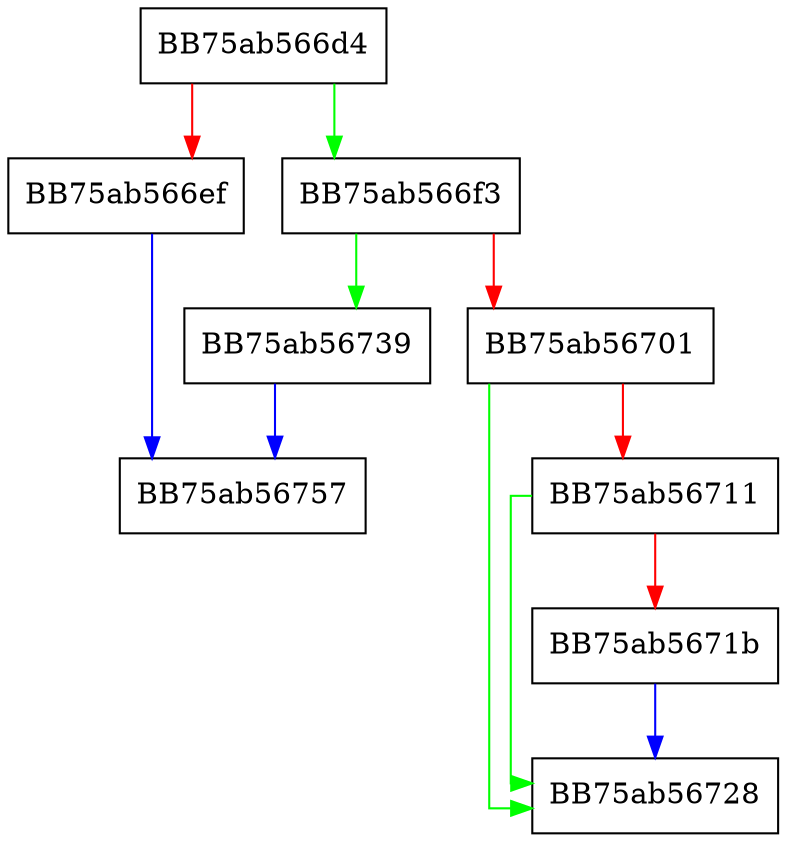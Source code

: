 digraph sqlite3LogEstFromDouble {
  node [shape="box"];
  graph [splines=ortho];
  BB75ab566d4 -> BB75ab566f3 [color="green"];
  BB75ab566d4 -> BB75ab566ef [color="red"];
  BB75ab566ef -> BB75ab56757 [color="blue"];
  BB75ab566f3 -> BB75ab56739 [color="green"];
  BB75ab566f3 -> BB75ab56701 [color="red"];
  BB75ab56701 -> BB75ab56728 [color="green"];
  BB75ab56701 -> BB75ab56711 [color="red"];
  BB75ab56711 -> BB75ab56728 [color="green"];
  BB75ab56711 -> BB75ab5671b [color="red"];
  BB75ab5671b -> BB75ab56728 [color="blue"];
  BB75ab56739 -> BB75ab56757 [color="blue"];
}